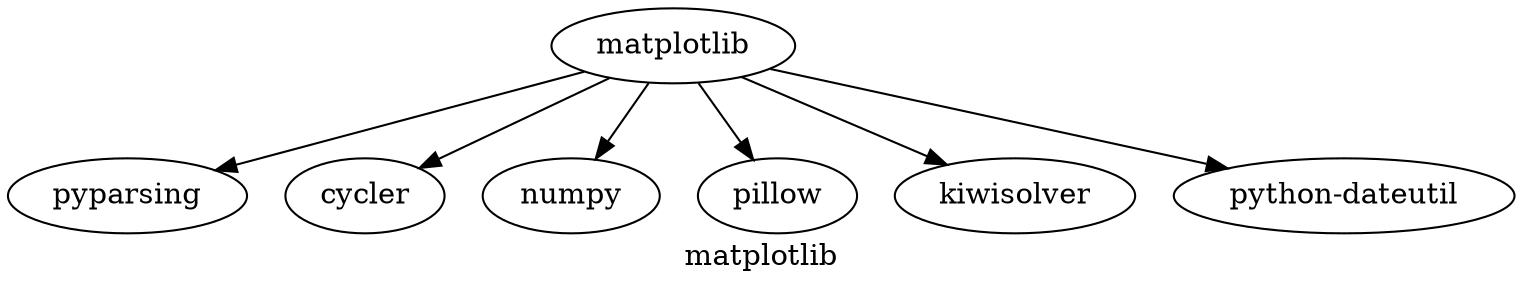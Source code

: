 digraph dependencies {
    label="matplotlib";
    color=blue;
    "matplotlib" -> "pyparsing";
    "matplotlib" -> "cycler";
    "matplotlib" -> "numpy";
    "matplotlib" -> "pillow";
    "matplotlib" -> "kiwisolver";
    "matplotlib" -> "python-dateutil";
}
